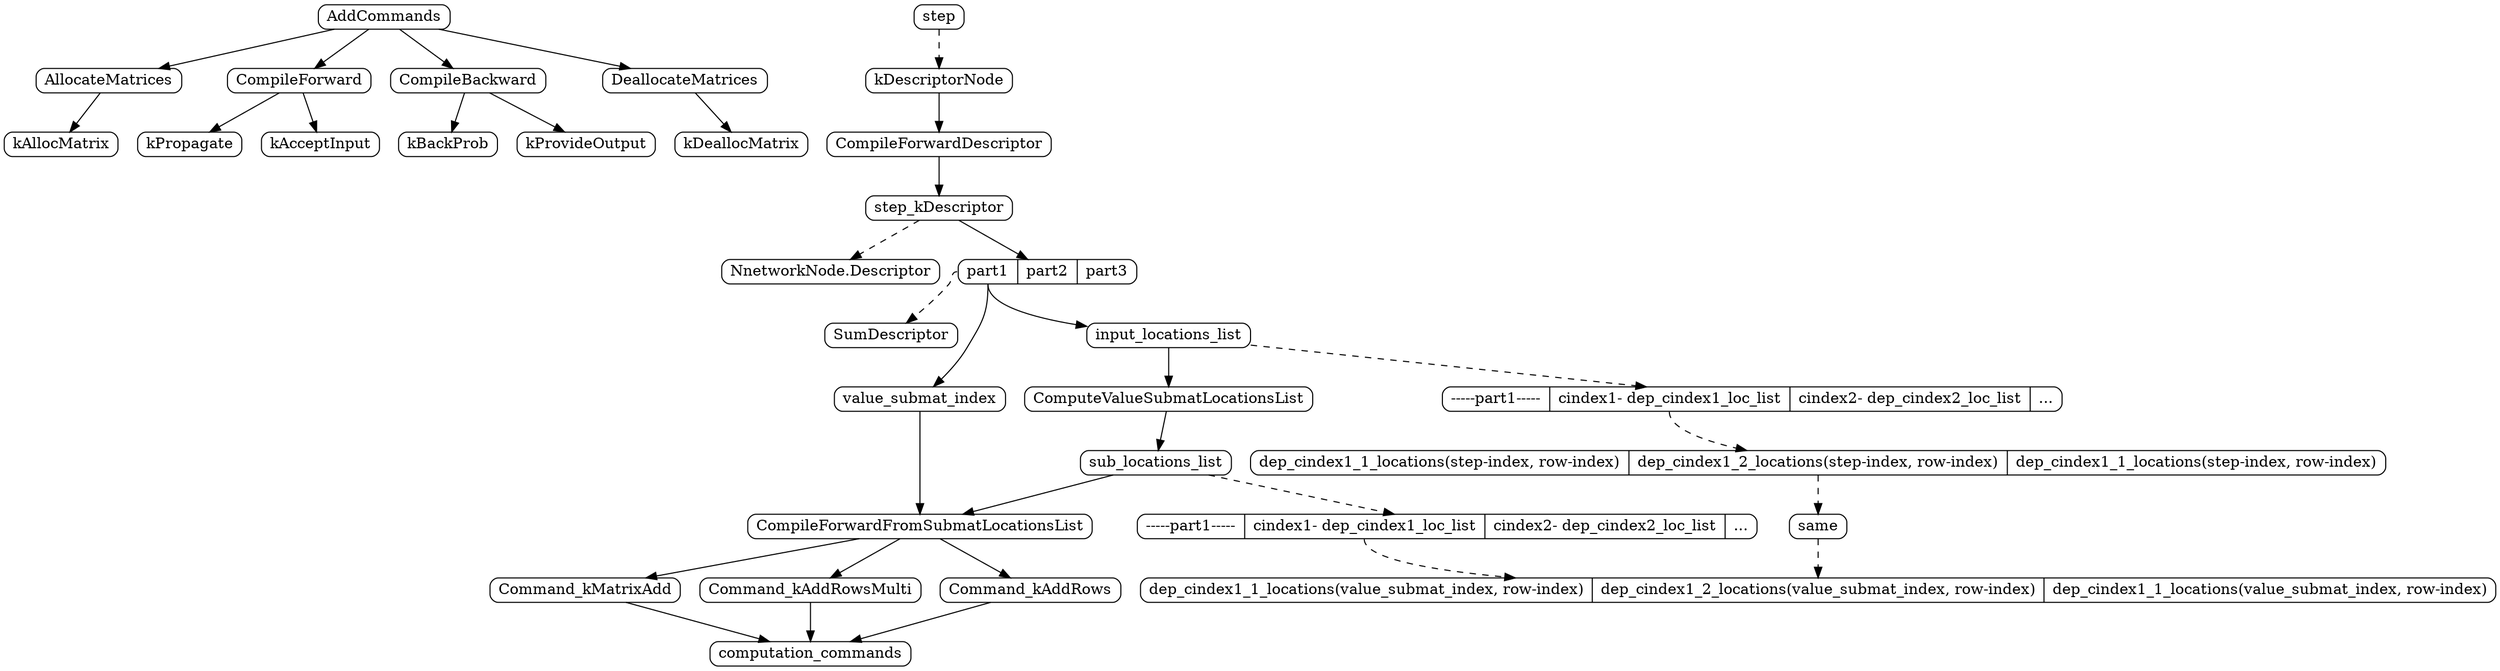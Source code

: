 digraph ComputeProcess{
        rankdir=TB
       
        node[shape=Mrecord, width=.1, height=.1]

        AddCommands -> AllocateMatrices -> kAllocMatrix
        AddCommands -> CompileForward -> kPropagate
        CompileForward -> kAcceptInput
        AddCommands -> CompileBackward -> kBackProb
        CompileBackward -> kProvideOutput
        AddCommands -> DeallocateMatrices -> kDeallocMatrix
        subgraph AddDescriptorCommands{
                step -> kDescriptorNode[style=dashed]
                kDescriptorNode -> CompileForwardDescriptor
                CompileForwardDescriptor -> step_kDescriptor

                step_kDescriptor -> kDescriptor_node_type[style=dashed]
                kDescriptor_node_type[label="NnetworkNode.Descriptor"]
                
                step_kDescriptor -> value_parts
                value_parts[label="<1> part1 | part2 | part3"]
                value_parts:1 -> kDescriptor_part_type[style=dashed]
                kDescriptor_part_type[label="SumDescriptor"]
                value_parts:1 -> value_submat_index

                value_parts:1 -> input_locations_list
                input_locations_list -> ill_comment[style=dashed]
                ill_comment[label="-----part1----- | <cindex1_loc_list> cindex1- dep_cindex1_loc_list | cindex2- dep_cindex2_loc_list | ..."]
                ill_comment:cindex1_loc_list -> loc_list_comment[style=dashed]
                loc_list_comment[label="dep_cindex1_1_locations(step-index, row-index) | dep_cindex1_2_locations(step-index, row-index) | dep_cindex1_1_locations(step-index, row-index)"]

                input_locations_list -> ComputeValueSubmatLocationsList -> sub_locations_list
                sub_locations_list -> sll_comment[style=dashed]
                sll_comment[label="-----part1----- | <cindex1_loc_list> cindex1- dep_cindex1_loc_list | cindex2- dep_cindex2_loc_list | ..."]
                sll_comment:cindex1_loc_list -> sub_loc_list_comment[style=dashed]
                sub_loc_list_comment[label="dep_cindex1_1_locations(value_submat_index, row-index) | dep_cindex1_2_locations(value_submat_index, row-index) | dep_cindex1_1_locations(value_submat_index, row-index)"]
                loc_list_comment -> same -> sub_loc_list_comment[style=dashed]


                sub_locations_list -> CompileForwardFromSubmatLocationsList
                value_submat_index -> CompileForwardFromSubmatLocationsList
                // CompileForwardFromSubmatLocationsList -> SplitLocations
                
                CompileForwardFromSubmatLocationsList -> Command_kAddRows -> computation_commands
                CompileForwardFromSubmatLocationsList -> Command_kMatrixAdd -> computation_commands
                CompileForwardFromSubmatLocationsList -> Command_kAddRowsMulti -> computation_commands

        }

}